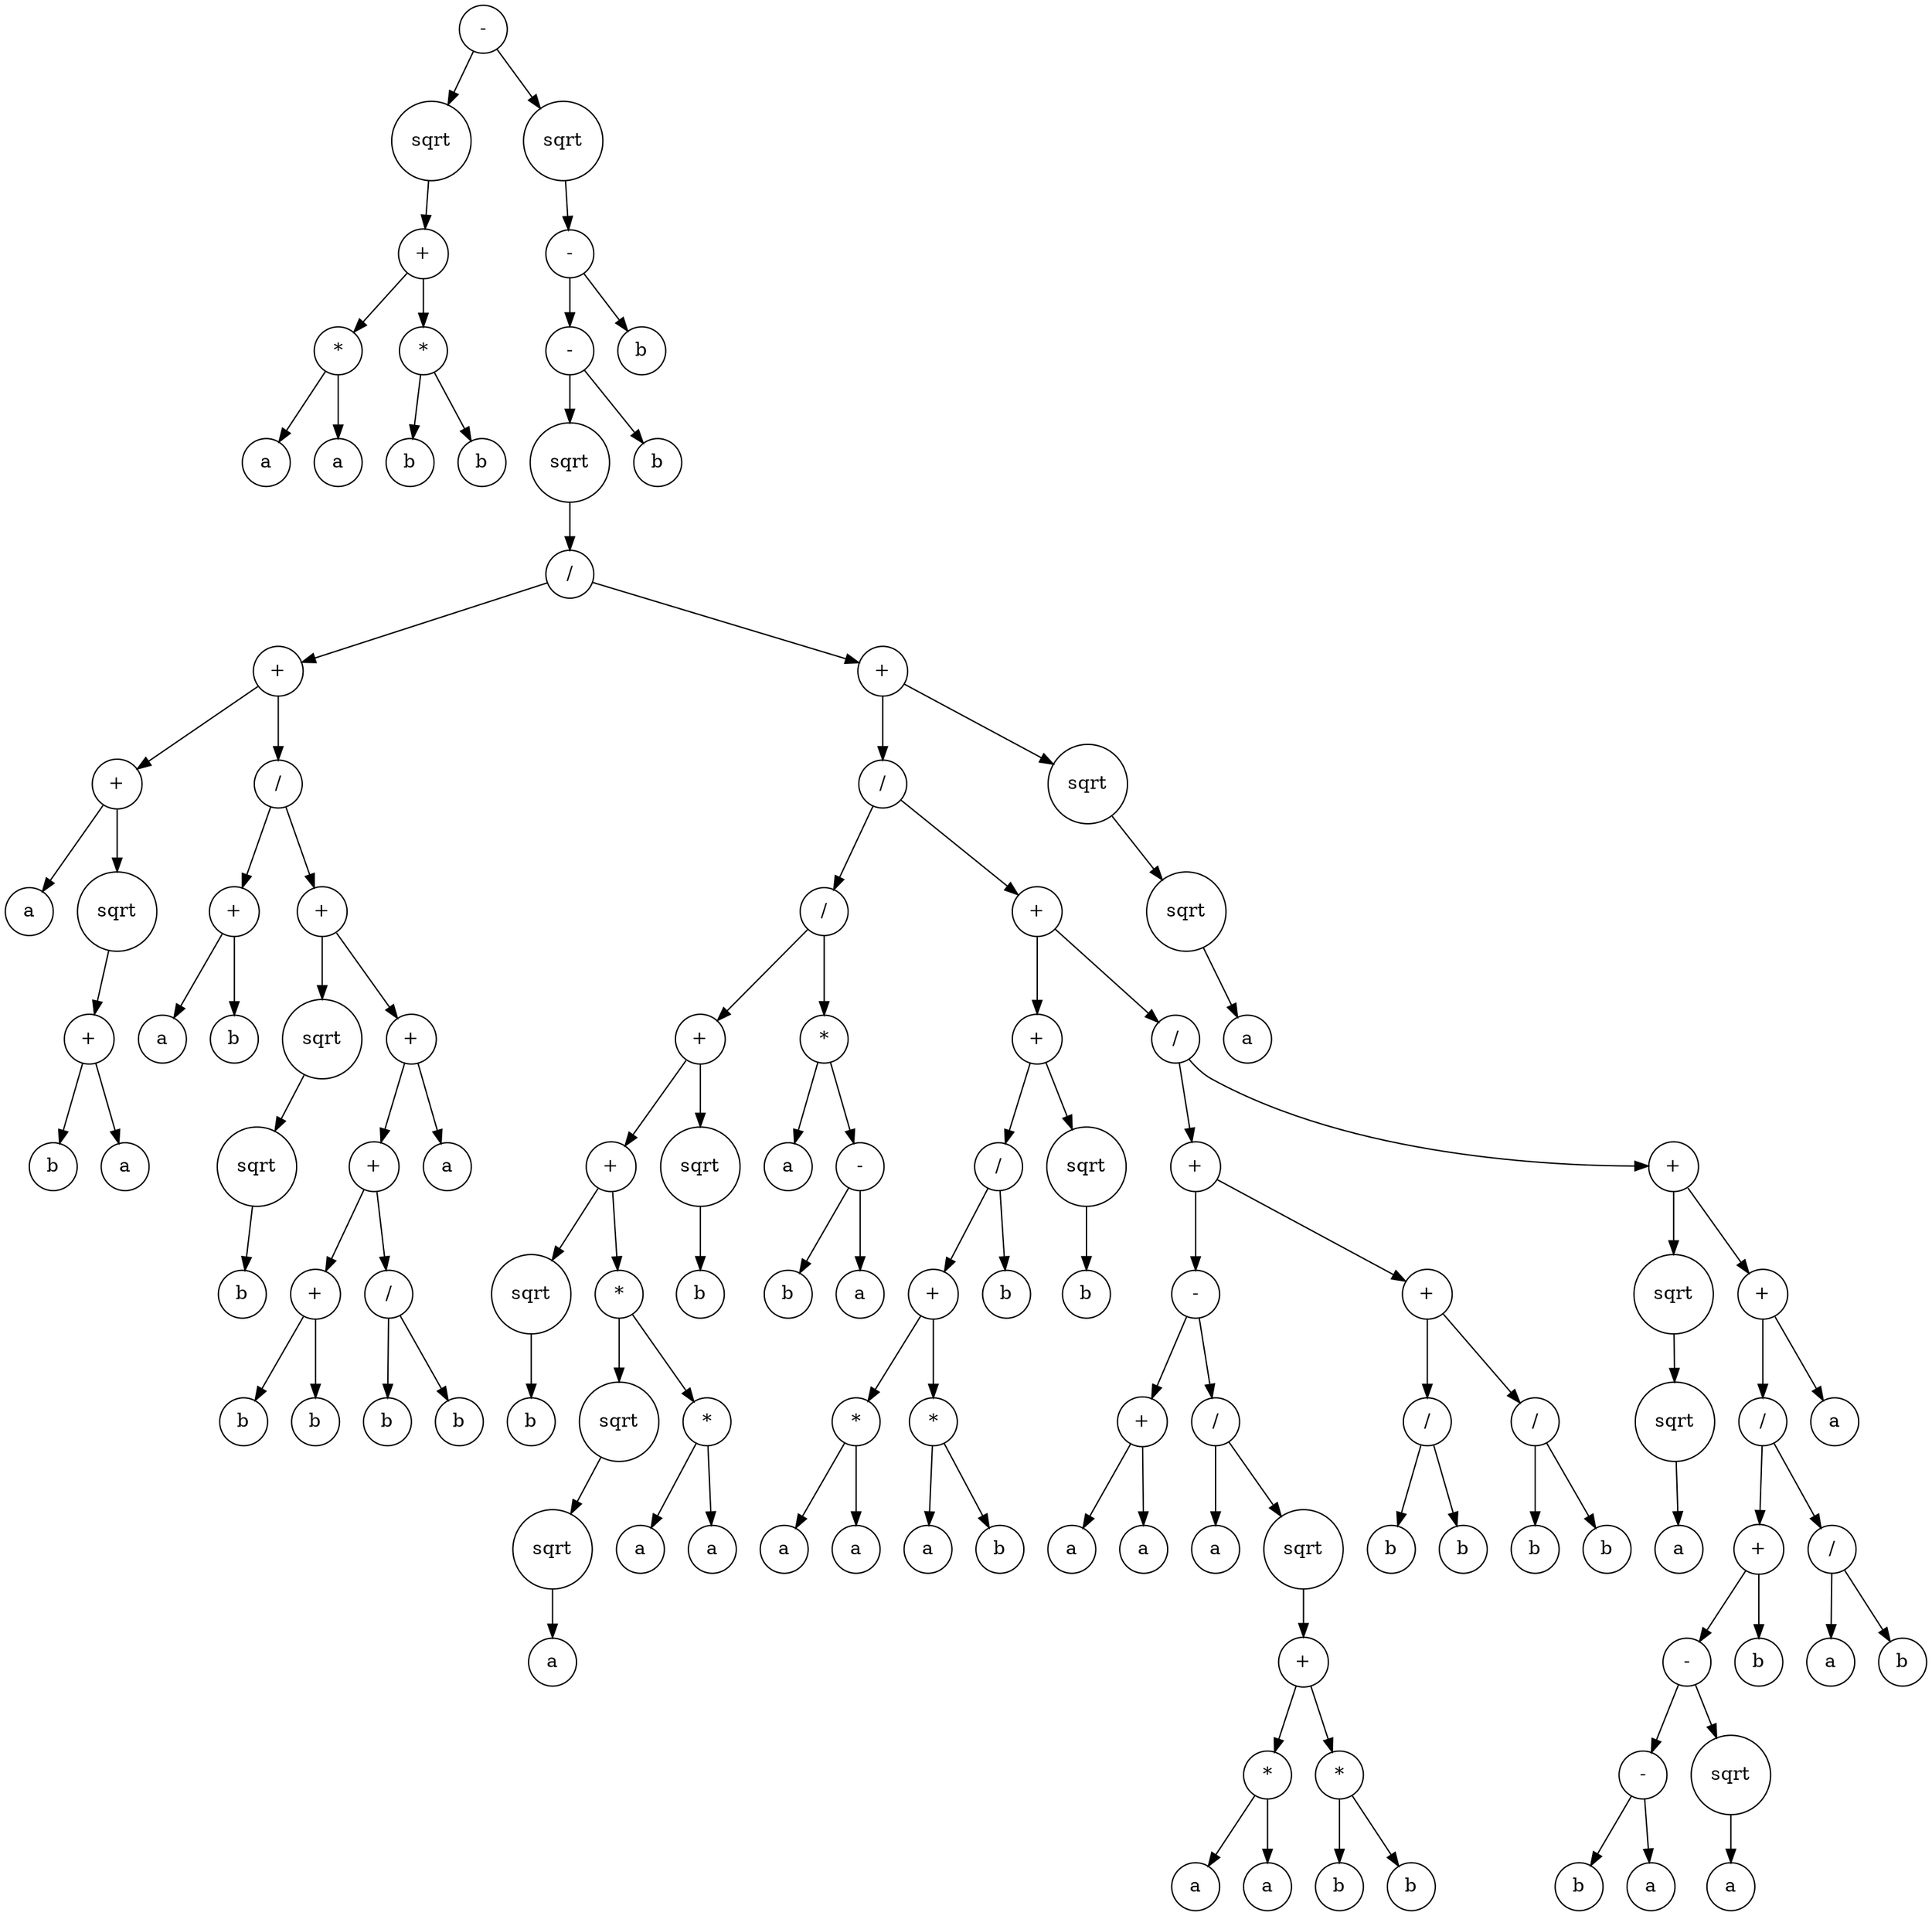 digraph g {
graph [ordering=out];
node [shape=circle];
n[label = "-"];
n0[label = "sqrt"];
n00[label = "+"];
n000[label = "*"];
n0000[label = "a"];
n000 -> n0000;
n0001[label = "a"];
n000 -> n0001;
n00 -> n000;
n001[label = "*"];
n0010[label = "b"];
n001 -> n0010;
n0011[label = "b"];
n001 -> n0011;
n00 -> n001;
n0 -> n00;
n -> n0;
n1[label = "sqrt"];
n10[label = "-"];
n100[label = "-"];
n1000[label = "sqrt"];
n10000[label = "/"];
n100000[label = "+"];
n1000000[label = "+"];
n10000000[label = "a"];
n1000000 -> n10000000;
n10000001[label = "sqrt"];
n100000010[label = "+"];
n1000000100[label = "b"];
n100000010 -> n1000000100;
n1000000101[label = "a"];
n100000010 -> n1000000101;
n10000001 -> n100000010;
n1000000 -> n10000001;
n100000 -> n1000000;
n1000001[label = "/"];
n10000010[label = "+"];
n100000100[label = "a"];
n10000010 -> n100000100;
n100000101[label = "b"];
n10000010 -> n100000101;
n1000001 -> n10000010;
n10000011[label = "+"];
n100000110[label = "sqrt"];
n1000001100[label = "sqrt"];
n10000011000[label = "b"];
n1000001100 -> n10000011000;
n100000110 -> n1000001100;
n10000011 -> n100000110;
n100000111[label = "+"];
n1000001110[label = "+"];
n10000011100[label = "+"];
n100000111000[label = "b"];
n10000011100 -> n100000111000;
n100000111001[label = "b"];
n10000011100 -> n100000111001;
n1000001110 -> n10000011100;
n10000011101[label = "/"];
n100000111010[label = "b"];
n10000011101 -> n100000111010;
n100000111011[label = "b"];
n10000011101 -> n100000111011;
n1000001110 -> n10000011101;
n100000111 -> n1000001110;
n1000001111[label = "a"];
n100000111 -> n1000001111;
n10000011 -> n100000111;
n1000001 -> n10000011;
n100000 -> n1000001;
n10000 -> n100000;
n100001[label = "+"];
n1000010[label = "/"];
n10000100[label = "/"];
n100001000[label = "+"];
n1000010000[label = "+"];
n10000100000[label = "sqrt"];
n100001000000[label = "b"];
n10000100000 -> n100001000000;
n1000010000 -> n10000100000;
n10000100001[label = "*"];
n100001000010[label = "sqrt"];
n1000010000100[label = "sqrt"];
n10000100001000[label = "a"];
n1000010000100 -> n10000100001000;
n100001000010 -> n1000010000100;
n10000100001 -> n100001000010;
n100001000011[label = "*"];
n1000010000110[label = "a"];
n100001000011 -> n1000010000110;
n1000010000111[label = "a"];
n100001000011 -> n1000010000111;
n10000100001 -> n100001000011;
n1000010000 -> n10000100001;
n100001000 -> n1000010000;
n1000010001[label = "sqrt"];
n10000100010[label = "b"];
n1000010001 -> n10000100010;
n100001000 -> n1000010001;
n10000100 -> n100001000;
n100001001[label = "*"];
n1000010010[label = "a"];
n100001001 -> n1000010010;
n1000010011[label = "-"];
n10000100110[label = "b"];
n1000010011 -> n10000100110;
n10000100111[label = "a"];
n1000010011 -> n10000100111;
n100001001 -> n1000010011;
n10000100 -> n100001001;
n1000010 -> n10000100;
n10000101[label = "+"];
n100001010[label = "+"];
n1000010100[label = "/"];
n10000101000[label = "+"];
n100001010000[label = "*"];
n1000010100000[label = "a"];
n100001010000 -> n1000010100000;
n1000010100001[label = "a"];
n100001010000 -> n1000010100001;
n10000101000 -> n100001010000;
n100001010001[label = "*"];
n1000010100010[label = "a"];
n100001010001 -> n1000010100010;
n1000010100011[label = "b"];
n100001010001 -> n1000010100011;
n10000101000 -> n100001010001;
n1000010100 -> n10000101000;
n10000101001[label = "b"];
n1000010100 -> n10000101001;
n100001010 -> n1000010100;
n1000010101[label = "sqrt"];
n10000101010[label = "b"];
n1000010101 -> n10000101010;
n100001010 -> n1000010101;
n10000101 -> n100001010;
n100001011[label = "/"];
n1000010110[label = "+"];
n10000101100[label = "-"];
n100001011000[label = "+"];
n1000010110000[label = "a"];
n100001011000 -> n1000010110000;
n1000010110001[label = "a"];
n100001011000 -> n1000010110001;
n10000101100 -> n100001011000;
n100001011001[label = "/"];
n1000010110010[label = "a"];
n100001011001 -> n1000010110010;
n1000010110011[label = "sqrt"];
n10000101100110[label = "+"];
n100001011001100[label = "*"];
n1000010110011000[label = "a"];
n100001011001100 -> n1000010110011000;
n1000010110011001[label = "a"];
n100001011001100 -> n1000010110011001;
n10000101100110 -> n100001011001100;
n100001011001101[label = "*"];
n1000010110011010[label = "b"];
n100001011001101 -> n1000010110011010;
n1000010110011011[label = "b"];
n100001011001101 -> n1000010110011011;
n10000101100110 -> n100001011001101;
n1000010110011 -> n10000101100110;
n100001011001 -> n1000010110011;
n10000101100 -> n100001011001;
n1000010110 -> n10000101100;
n10000101101[label = "+"];
n100001011010[label = "/"];
n1000010110100[label = "b"];
n100001011010 -> n1000010110100;
n1000010110101[label = "b"];
n100001011010 -> n1000010110101;
n10000101101 -> n100001011010;
n100001011011[label = "/"];
n1000010110110[label = "b"];
n100001011011 -> n1000010110110;
n1000010110111[label = "b"];
n100001011011 -> n1000010110111;
n10000101101 -> n100001011011;
n1000010110 -> n10000101101;
n100001011 -> n1000010110;
n1000010111[label = "+"];
n10000101110[label = "sqrt"];
n100001011100[label = "sqrt"];
n1000010111000[label = "a"];
n100001011100 -> n1000010111000;
n10000101110 -> n100001011100;
n1000010111 -> n10000101110;
n10000101111[label = "+"];
n100001011110[label = "/"];
n1000010111100[label = "+"];
n10000101111000[label = "-"];
n100001011110000[label = "-"];
n1000010111100000[label = "b"];
n100001011110000 -> n1000010111100000;
n1000010111100001[label = "a"];
n100001011110000 -> n1000010111100001;
n10000101111000 -> n100001011110000;
n100001011110001[label = "sqrt"];
n1000010111100010[label = "a"];
n100001011110001 -> n1000010111100010;
n10000101111000 -> n100001011110001;
n1000010111100 -> n10000101111000;
n10000101111001[label = "b"];
n1000010111100 -> n10000101111001;
n100001011110 -> n1000010111100;
n1000010111101[label = "/"];
n10000101111010[label = "a"];
n1000010111101 -> n10000101111010;
n10000101111011[label = "b"];
n1000010111101 -> n10000101111011;
n100001011110 -> n1000010111101;
n10000101111 -> n100001011110;
n100001011111[label = "a"];
n10000101111 -> n100001011111;
n1000010111 -> n10000101111;
n100001011 -> n1000010111;
n10000101 -> n100001011;
n1000010 -> n10000101;
n100001 -> n1000010;
n1000011[label = "sqrt"];
n10000110[label = "sqrt"];
n100001100[label = "a"];
n10000110 -> n100001100;
n1000011 -> n10000110;
n100001 -> n1000011;
n10000 -> n100001;
n1000 -> n10000;
n100 -> n1000;
n1001[label = "b"];
n100 -> n1001;
n10 -> n100;
n101[label = "b"];
n10 -> n101;
n1 -> n10;
n -> n1;
}
